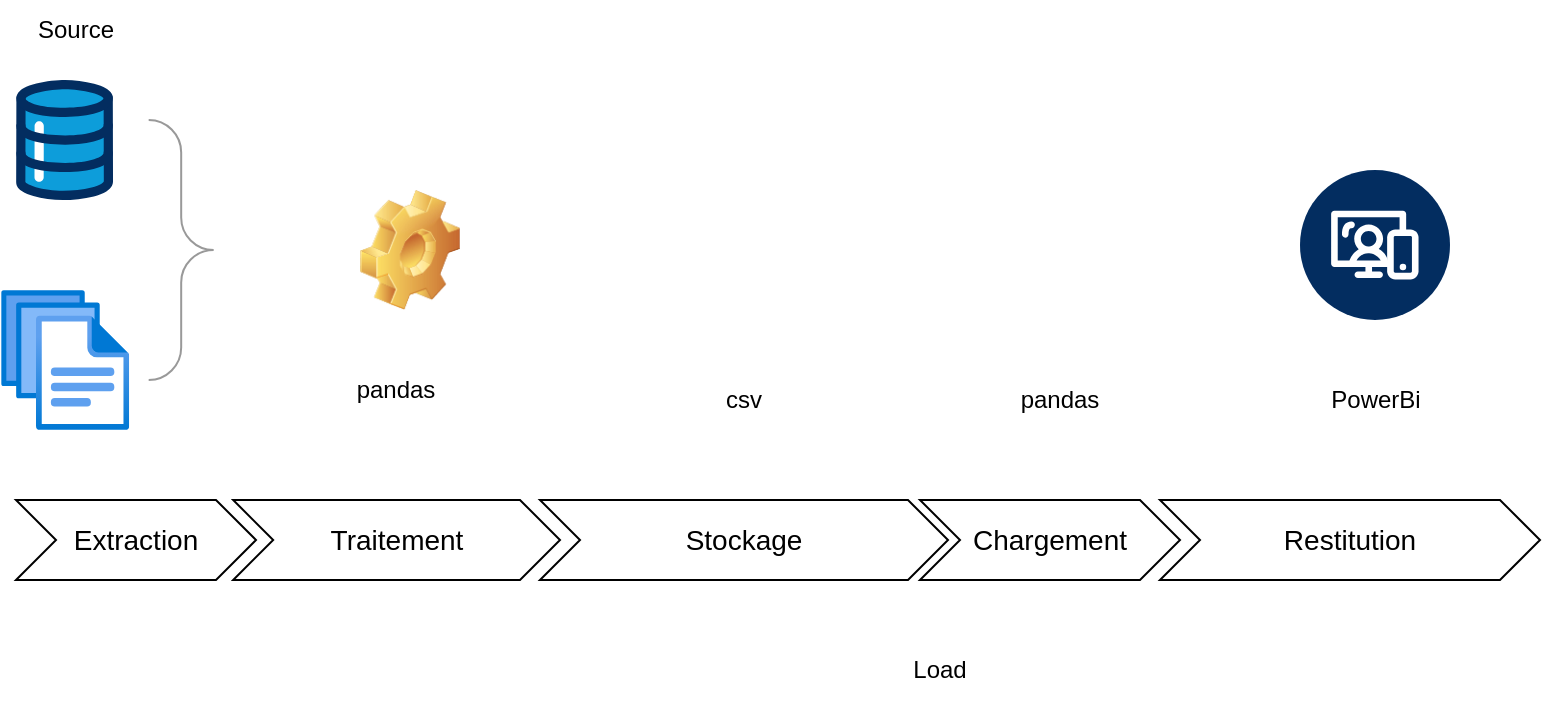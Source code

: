 <mxfile version="28.1.1" pages="2">
  <diagram name="Page-1" id="7z0XCxr9s0eTJtN2Mqed">
    <mxGraphModel dx="786" dy="417" grid="1" gridSize="10" guides="1" tooltips="1" connect="1" arrows="1" fold="1" page="1" pageScale="1" pageWidth="827" pageHeight="1169" math="0" shadow="0">
      <root>
        <mxCell id="0" />
        <mxCell id="1" parent="0" />
        <mxCell id="_DXck8JLZdkoxxrMyfCn-5" value="Source" style="text;html=1;align=center;verticalAlign=middle;whiteSpace=wrap;rounded=0;" vertex="1" parent="1">
          <mxGeometry x="18" y="40" width="60" height="30" as="geometry" />
        </mxCell>
        <mxCell id="_DXck8JLZdkoxxrMyfCn-7" value="" style="image;aspect=fixed;html=1;points=[];align=center;fontSize=12;image=img/lib/azure2/general/Files.svg;" vertex="1" parent="1">
          <mxGeometry x="10.59" y="185" width="64" height="70" as="geometry" />
        </mxCell>
        <mxCell id="_DXck8JLZdkoxxrMyfCn-10" value="Load" style="text;html=1;align=center;verticalAlign=middle;whiteSpace=wrap;rounded=0;" vertex="1" parent="1">
          <mxGeometry x="450" y="360" width="60" height="30" as="geometry" />
        </mxCell>
        <mxCell id="_DXck8JLZdkoxxrMyfCn-29" value="" style="shape=image;html=1;verticalAlign=top;verticalLabelPosition=bottom;labelBackgroundColor=#ffffff;imageAspect=0;aspect=fixed;image=https://icons.diagrams.net/icon-cache1/Document_icons-2697/647702-excel-1195.svg" vertex="1" parent="1">
          <mxGeometry x="347" y="125" width="70" height="70" as="geometry" />
        </mxCell>
        <mxCell id="_DXck8JLZdkoxxrMyfCn-36" value="" style="labelPosition=right;align=left;strokeWidth=1;shape=mxgraph.mockup.markup.curlyBrace;html=1;shadow=0;dashed=0;strokeColor=#999999;direction=north;rotation=-180;" vertex="1" parent="1">
          <mxGeometry x="74.59" y="100" width="52" height="130" as="geometry" />
        </mxCell>
        <mxCell id="MoKuYEoY47t-Fopz19YS-16" value="" style="shape=image;html=1;verticalLabelPosition=bottom;verticalAlign=top;imageAspect=0;image=img/clipart/Gear_128x128.png" vertex="1" parent="1">
          <mxGeometry x="190" y="135" width="50" height="60" as="geometry" />
        </mxCell>
        <mxCell id="MoKuYEoY47t-Fopz19YS-17" value="" style="verticalLabelPosition=bottom;aspect=fixed;html=1;shape=mxgraph.salesforce.data;" vertex="1" parent="1">
          <mxGeometry x="18.0" y="80" width="48.6" height="60" as="geometry" />
        </mxCell>
        <mxCell id="MoKuYEoY47t-Fopz19YS-18" value="" style="verticalLabelPosition=bottom;aspect=fixed;html=1;shape=mxgraph.salesforce.web2;" vertex="1" parent="1">
          <mxGeometry x="660" y="125" width="75" height="75" as="geometry" />
        </mxCell>
        <mxCell id="MoKuYEoY47t-Fopz19YS-19" value="Extraction" style="html=1;shape=mxgraph.infographic.ribbonSimple;notch1=20;notch2=20;align=center;verticalAlign=middle;fontSize=14;fontStyle=0;fillColor=#FFFFFF;whiteSpace=wrap;" vertex="1" parent="1">
          <mxGeometry x="18" y="290" width="120" height="40" as="geometry" />
        </mxCell>
        <mxCell id="MoKuYEoY47t-Fopz19YS-20" value="Traitement" style="html=1;shape=mxgraph.infographic.ribbonSimple;notch1=20;notch2=20;align=center;verticalAlign=middle;fontSize=14;fontStyle=0;fillColor=#FFFFFF;whiteSpace=wrap;" vertex="1" parent="1">
          <mxGeometry x="126.59" y="290" width="163.41" height="40" as="geometry" />
        </mxCell>
        <mxCell id="MoKuYEoY47t-Fopz19YS-21" value="Stockage" style="html=1;shape=mxgraph.infographic.ribbonSimple;notch1=20;notch2=20;align=center;verticalAlign=middle;fontSize=14;fontStyle=0;fillColor=#FFFFFF;whiteSpace=wrap;" vertex="1" parent="1">
          <mxGeometry x="280" y="290" width="204" height="40" as="geometry" />
        </mxCell>
        <mxCell id="MoKuYEoY47t-Fopz19YS-22" value="Chargement" style="html=1;shape=mxgraph.infographic.ribbonSimple;notch1=20;notch2=20;align=center;verticalAlign=middle;fontSize=14;fontStyle=0;fillColor=#FFFFFF;whiteSpace=wrap;" vertex="1" parent="1">
          <mxGeometry x="470" y="290" width="130" height="40" as="geometry" />
        </mxCell>
        <mxCell id="MoKuYEoY47t-Fopz19YS-24" value="Restitution" style="html=1;shape=mxgraph.infographic.ribbonSimple;notch1=20;notch2=20;align=center;verticalAlign=middle;fontSize=14;fontStyle=0;fillColor=#FFFFFF;whiteSpace=wrap;" vertex="1" parent="1">
          <mxGeometry x="590" y="290" width="190" height="40" as="geometry" />
        </mxCell>
        <mxCell id="MoKuYEoY47t-Fopz19YS-25" value="pandas" style="text;html=1;align=center;verticalAlign=middle;whiteSpace=wrap;rounded=0;" vertex="1" parent="1">
          <mxGeometry x="178.3" y="220" width="60" height="30" as="geometry" />
        </mxCell>
        <mxCell id="MoKuYEoY47t-Fopz19YS-26" value="csv" style="text;html=1;align=center;verticalAlign=middle;whiteSpace=wrap;rounded=0;" vertex="1" parent="1">
          <mxGeometry x="352" y="225" width="60" height="30" as="geometry" />
        </mxCell>
        <mxCell id="MoKuYEoY47t-Fopz19YS-27" value="pandas" style="text;html=1;align=center;verticalAlign=middle;whiteSpace=wrap;rounded=0;" vertex="1" parent="1">
          <mxGeometry x="510" y="225" width="60" height="30" as="geometry" />
        </mxCell>
        <mxCell id="MoKuYEoY47t-Fopz19YS-28" value="PowerBi" style="text;html=1;align=center;verticalAlign=middle;whiteSpace=wrap;rounded=0;" vertex="1" parent="1">
          <mxGeometry x="667.5" y="225" width="60" height="30" as="geometry" />
        </mxCell>
      </root>
    </mxGraphModel>
  </diagram>
  <diagram id="V9-YWGhXqqyQGaztOOwT" name="Page-2">
    <mxGraphModel dx="786" dy="417" grid="1" gridSize="10" guides="1" tooltips="1" connect="1" arrows="1" fold="1" page="1" pageScale="1" pageWidth="827" pageHeight="1169" math="0" shadow="0">
      <root>
        <mxCell id="0" />
        <mxCell id="1" parent="0" />
      </root>
    </mxGraphModel>
  </diagram>
</mxfile>

